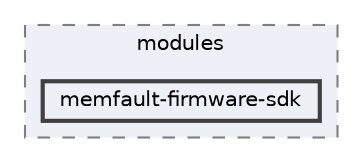 digraph "build/modules/memfault-firmware-sdk"
{
 // LATEX_PDF_SIZE
  bgcolor="transparent";
  edge [fontname=Helvetica,fontsize=10,labelfontname=Helvetica,labelfontsize=10];
  node [fontname=Helvetica,fontsize=10,shape=box,height=0.2,width=0.4];
  compound=true
  subgraph clusterdir_587cd7e785de0867f5b3392122b4ea11 {
    graph [ bgcolor="#edf0f7", pencolor="grey50", label="modules", fontname=Helvetica,fontsize=10 style="filled,dashed", URL="dir_587cd7e785de0867f5b3392122b4ea11.html",tooltip=""]
  dir_aa27acc1210e83c35d1b80c6597a636f [label="memfault-firmware-sdk", fillcolor="#edf0f7", color="grey25", style="filled,bold", URL="dir_aa27acc1210e83c35d1b80c6597a636f.html",tooltip=""];
  }
}

